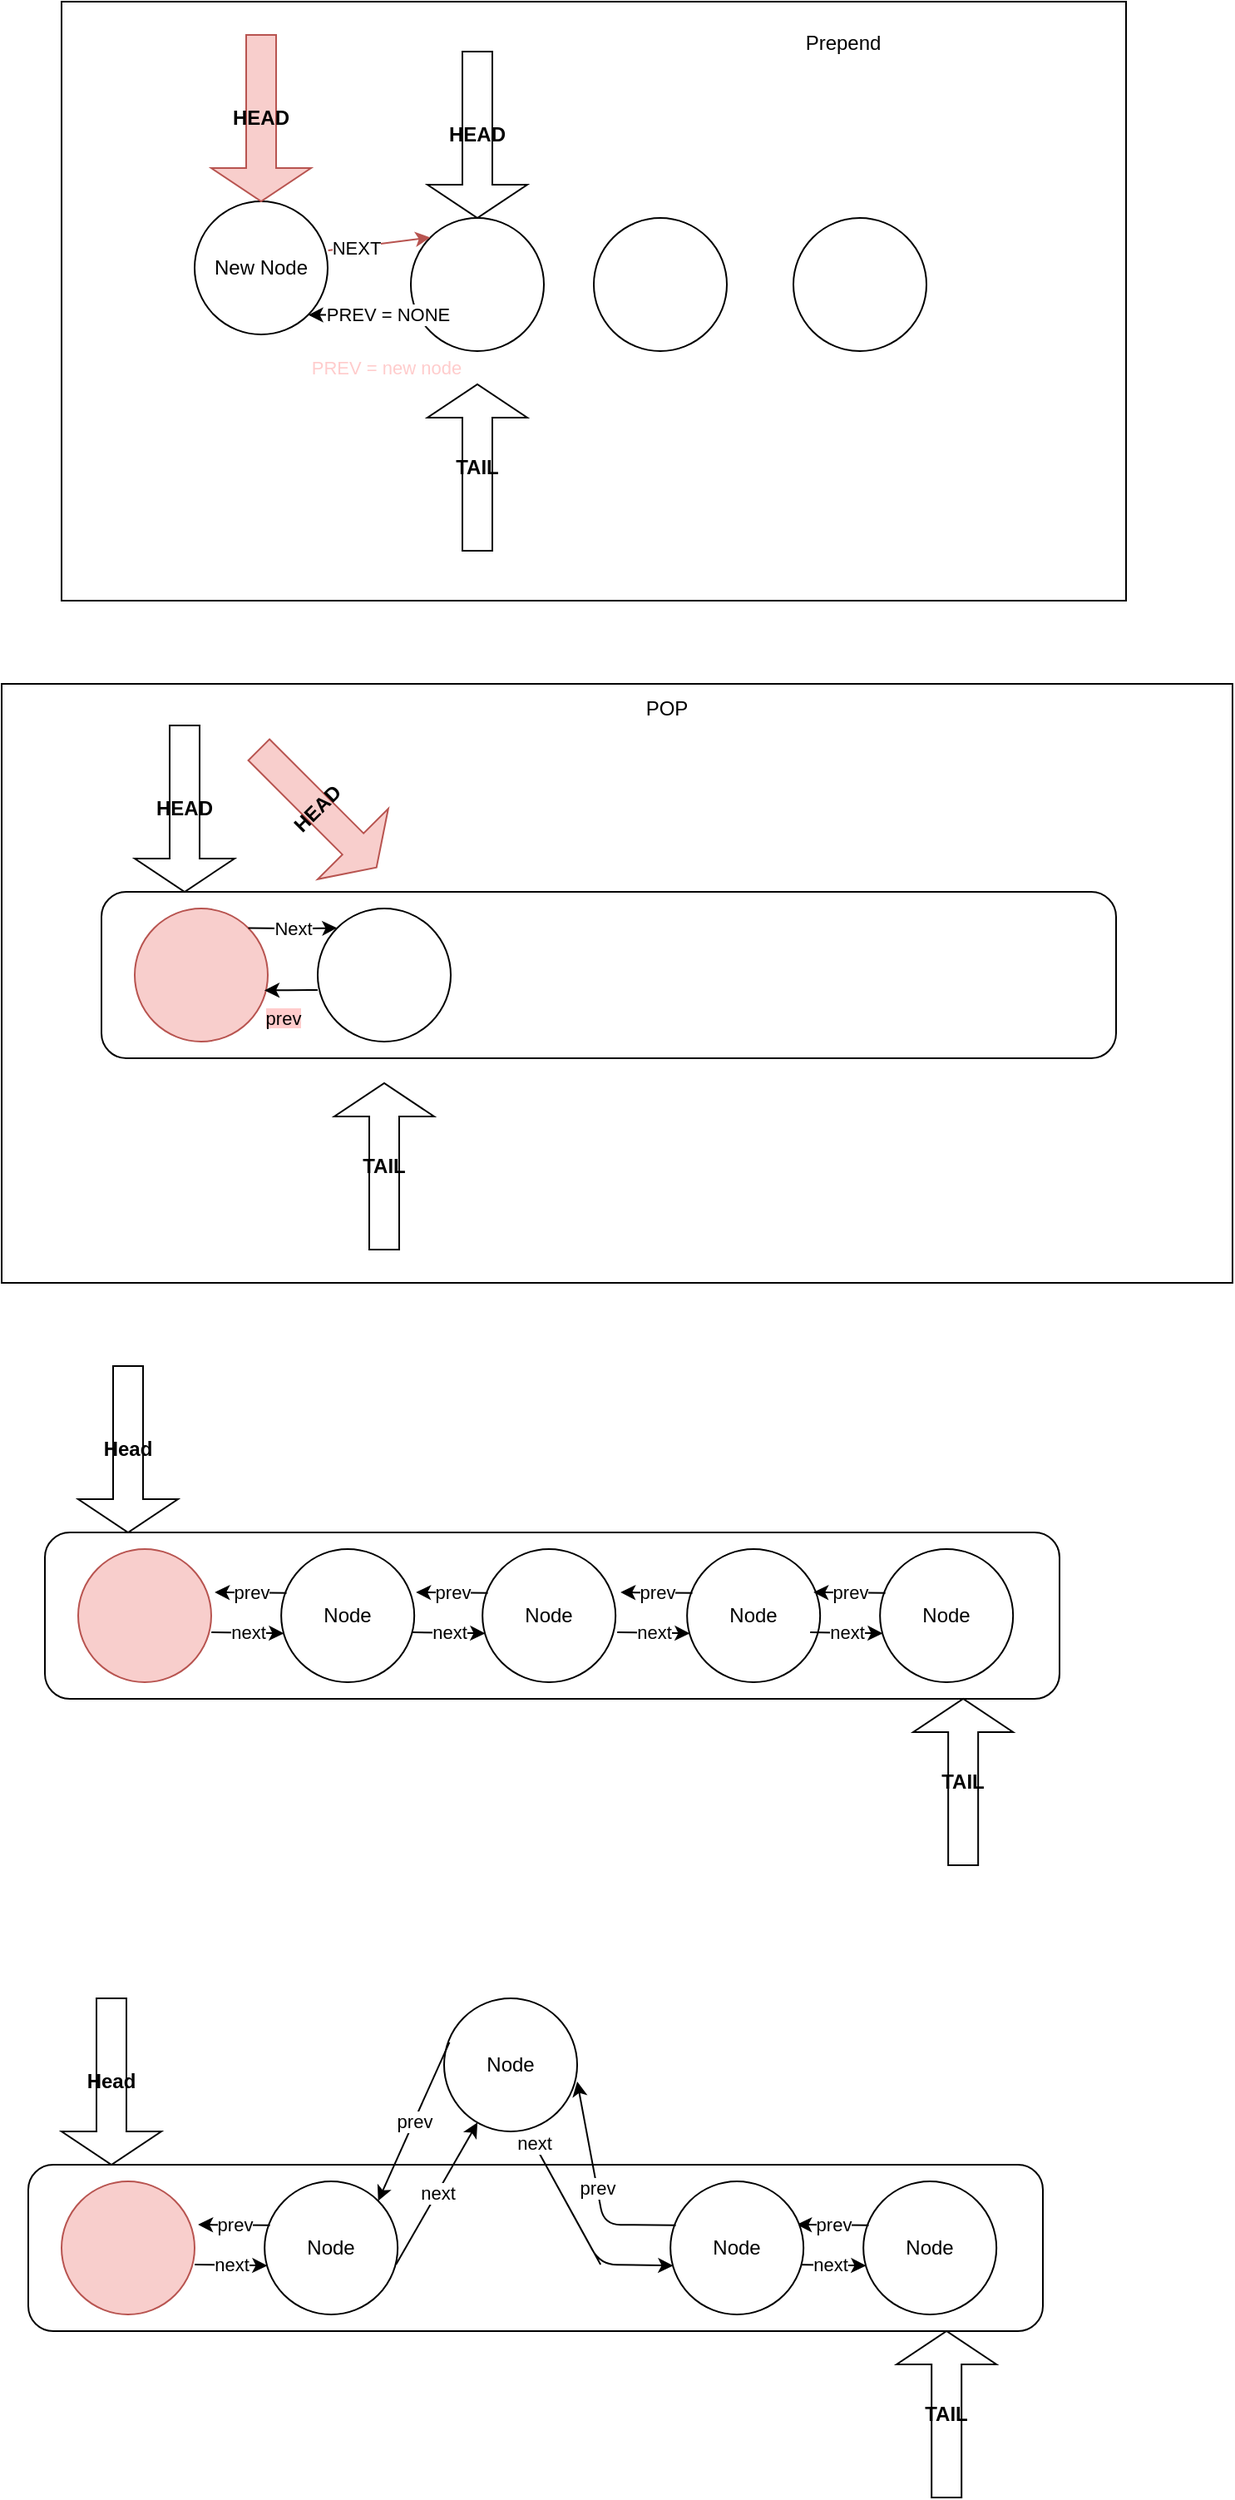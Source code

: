 <mxfile>
    <diagram id="Zkz04jz5YsL4YU95k7QZ" name="Page-1">
        <mxGraphModel dx="425" dy="361" grid="1" gridSize="10" guides="1" tooltips="1" connect="1" arrows="1" fold="1" page="1" pageScale="1" pageWidth="827" pageHeight="1169" math="0" shadow="0">
            <root>
                <mxCell id="0"/>
                <mxCell id="1" parent="0"/>
                <mxCell id="37" value="" style="group" vertex="1" connectable="0" parent="1">
                    <mxGeometry x="44" y="480" width="740" height="360" as="geometry"/>
                </mxCell>
                <mxCell id="34" value="" style="rounded=0;whiteSpace=wrap;html=1;" vertex="1" parent="37">
                    <mxGeometry width="740" height="360" as="geometry"/>
                </mxCell>
                <mxCell id="19" value="" style="rounded=1;whiteSpace=wrap;html=1;" vertex="1" parent="37">
                    <mxGeometry x="60" y="125" width="610" height="100" as="geometry"/>
                </mxCell>
                <mxCell id="17" value="" style="ellipse;whiteSpace=wrap;html=1;aspect=fixed;fillColor=#f8cecc;strokeColor=#b85450;" vertex="1" parent="37">
                    <mxGeometry x="80" y="135" width="80" height="80" as="geometry"/>
                </mxCell>
                <mxCell id="20" value="&lt;b&gt;HEAD&lt;/b&gt;" style="shape=singleArrow;direction=south;whiteSpace=wrap;html=1;" vertex="1" parent="37">
                    <mxGeometry x="80" y="25" width="60" height="100" as="geometry"/>
                </mxCell>
                <mxCell id="21" value="&lt;b style=&quot;border-color: var(--border-color);&quot;&gt;TAIL&lt;/b&gt;" style="shape=singleArrow;direction=north;whiteSpace=wrap;html=1;" vertex="1" parent="37">
                    <mxGeometry x="200" y="240" width="60" height="100" as="geometry"/>
                </mxCell>
                <mxCell id="22" value="" style="ellipse;whiteSpace=wrap;html=1;aspect=fixed;" vertex="1" parent="37">
                    <mxGeometry x="190" y="135" width="80" height="80" as="geometry"/>
                </mxCell>
                <mxCell id="23" value="&lt;b&gt;HEAD&lt;/b&gt;" style="shape=singleArrow;direction=south;whiteSpace=wrap;html=1;rotation=-45;fillColor=#f8cecc;strokeColor=#b85450;" vertex="1" parent="37">
                    <mxGeometry x="160" y="25" width="60" height="100" as="geometry"/>
                </mxCell>
                <mxCell id="24" value="next&lt;br&gt;" style="endArrow=classic;html=1;exitX=1;exitY=0;exitDx=0;exitDy=0;entryX=0;entryY=0;entryDx=0;entryDy=0;" edge="1" parent="37" source="17" target="22">
                    <mxGeometry relative="1" as="geometry">
                        <mxPoint x="460" y="220" as="sourcePoint"/>
                        <mxPoint x="560" y="220" as="targetPoint"/>
                        <Array as="points">
                            <mxPoint x="170" y="147"/>
                            <mxPoint x="190" y="147"/>
                        </Array>
                    </mxGeometry>
                </mxCell>
                <mxCell id="25" value="Next&lt;br&gt;" style="edgeLabel;resizable=0;html=1;align=center;verticalAlign=middle;" connectable="0" vertex="1" parent="24">
                    <mxGeometry relative="1" as="geometry"/>
                </mxCell>
                <mxCell id="28" value="" style="endArrow=classic;html=1;entryX=0.975;entryY=0.615;entryDx=0;entryDy=0;entryPerimeter=0;" edge="1" parent="37" target="17">
                    <mxGeometry width="50" height="50" relative="1" as="geometry">
                        <mxPoint x="190" y="184" as="sourcePoint"/>
                        <mxPoint x="390" y="120" as="targetPoint"/>
                        <Array as="points">
                            <mxPoint x="180" y="184"/>
                        </Array>
                    </mxGeometry>
                </mxCell>
                <mxCell id="32" value="&lt;span style=&quot;background-color: rgb(255, 204, 204);&quot;&gt;prev&lt;/span&gt;" style="edgeLabel;resizable=0;html=1;align=center;verticalAlign=middle;" connectable="0" vertex="1" parent="37">
                    <mxGeometry x="179.999" y="190" as="geometry">
                        <mxPoint x="-11" y="11" as="offset"/>
                    </mxGeometry>
                </mxCell>
                <mxCell id="35" value="POP" style="text;html=1;strokeColor=none;fillColor=none;align=center;verticalAlign=middle;whiteSpace=wrap;rounded=0;" vertex="1" parent="37">
                    <mxGeometry x="370" width="60" height="30" as="geometry"/>
                </mxCell>
                <mxCell id="38" value="" style="group" vertex="1" connectable="0" parent="1">
                    <mxGeometry x="80" y="70" width="640" height="360" as="geometry"/>
                </mxCell>
                <mxCell id="15" value="" style="rounded=0;whiteSpace=wrap;html=1;" vertex="1" parent="38">
                    <mxGeometry width="640" height="360" as="geometry"/>
                </mxCell>
                <mxCell id="2" value="" style="ellipse;whiteSpace=wrap;html=1;aspect=fixed;" parent="38" vertex="1">
                    <mxGeometry x="210" y="130" width="80" height="80" as="geometry"/>
                </mxCell>
                <mxCell id="3" value="" style="ellipse;whiteSpace=wrap;html=1;aspect=fixed;" parent="38" vertex="1">
                    <mxGeometry x="440" y="130" width="80" height="80" as="geometry"/>
                </mxCell>
                <mxCell id="4" value="" style="ellipse;whiteSpace=wrap;html=1;aspect=fixed;" parent="38" vertex="1">
                    <mxGeometry x="320" y="130" width="80" height="80" as="geometry"/>
                </mxCell>
                <mxCell id="5" value="&lt;b&gt;HEAD&lt;/b&gt;" style="shape=singleArrow;direction=south;whiteSpace=wrap;html=1;" parent="38" vertex="1">
                    <mxGeometry x="220" y="30" width="60" height="100" as="geometry"/>
                </mxCell>
                <mxCell id="6" value="&lt;b&gt;TAIL&lt;/b&gt;" style="shape=singleArrow;direction=north;whiteSpace=wrap;html=1;" parent="38" vertex="1">
                    <mxGeometry x="220" y="230" width="60" height="100" as="geometry"/>
                </mxCell>
                <mxCell id="7" value="New Node" style="ellipse;whiteSpace=wrap;html=1;aspect=fixed;" parent="38" vertex="1">
                    <mxGeometry x="80" y="120" width="80" height="80" as="geometry"/>
                </mxCell>
                <mxCell id="8" value="" style="endArrow=classic;html=1;exitX=1.004;exitY=0.369;exitDx=0;exitDy=0;exitPerimeter=0;entryX=0;entryY=0;entryDx=0;entryDy=0;fillColor=#f8cecc;strokeColor=#b85450;" parent="38" source="7" target="2" edge="1">
                    <mxGeometry width="50" height="50" relative="1" as="geometry">
                        <mxPoint x="350" y="300" as="sourcePoint"/>
                        <mxPoint x="400" y="250" as="targetPoint"/>
                    </mxGeometry>
                </mxCell>
                <mxCell id="9" value="NEXT" style="edgeLabel;html=1;align=center;verticalAlign=middle;resizable=0;points=[];" parent="8" vertex="1" connectable="0">
                    <mxGeometry x="-0.469" relative="1" as="geometry">
                        <mxPoint as="offset"/>
                    </mxGeometry>
                </mxCell>
                <mxCell id="10" value="&lt;span&gt;HEAD&lt;/span&gt;" style="shape=singleArrow;direction=south;whiteSpace=wrap;html=1;fontStyle=1;fillColor=#f8cecc;strokeColor=#b85450;" parent="38" vertex="1">
                    <mxGeometry x="90" y="20" width="60" height="100" as="geometry"/>
                </mxCell>
                <mxCell id="11" value="" style="endArrow=classic;html=1;exitX=0.036;exitY=0.713;exitDx=0;exitDy=0;exitPerimeter=0;entryX=1;entryY=1;entryDx=0;entryDy=0;" parent="38" source="2" target="7" edge="1">
                    <mxGeometry width="50" height="50" relative="1" as="geometry">
                        <mxPoint x="170.32" y="159.52" as="sourcePoint"/>
                        <mxPoint x="231.716" y="151.716" as="targetPoint"/>
                        <Array as="points">
                            <mxPoint x="190" y="188"/>
                        </Array>
                    </mxGeometry>
                </mxCell>
                <mxCell id="12" value="PREV = NONE" style="edgeLabel;html=1;align=center;verticalAlign=middle;resizable=0;points=[];" parent="11" vertex="1" connectable="0">
                    <mxGeometry x="-0.469" relative="1" as="geometry">
                        <mxPoint as="offset"/>
                    </mxGeometry>
                </mxCell>
                <mxCell id="13" value="&lt;font color=&quot;#ffcccc&quot;&gt;PREV = new node&lt;/font&gt;" style="edgeLabel;html=1;align=center;verticalAlign=middle;resizable=0;points=[];" parent="38" vertex="1" connectable="0">
                    <mxGeometry x="205.895" y="197.753" as="geometry">
                        <mxPoint x="-11" y="22" as="offset"/>
                    </mxGeometry>
                </mxCell>
                <mxCell id="16" value="Prepend" style="text;html=1;strokeColor=none;fillColor=none;align=center;verticalAlign=middle;whiteSpace=wrap;rounded=0;" vertex="1" parent="38">
                    <mxGeometry x="440" y="10" width="60" height="30" as="geometry"/>
                </mxCell>
                <mxCell id="39" value="" style="rounded=1;whiteSpace=wrap;html=1;" vertex="1" parent="1">
                    <mxGeometry x="70" y="990" width="610" height="100" as="geometry"/>
                </mxCell>
                <mxCell id="53" value="" style="ellipse;whiteSpace=wrap;html=1;aspect=fixed;fillColor=#f8cecc;strokeColor=#b85450;" vertex="1" parent="1">
                    <mxGeometry x="90" y="1000" width="80" height="80" as="geometry"/>
                </mxCell>
                <mxCell id="61" value="" style="group" vertex="1" connectable="0" parent="1">
                    <mxGeometry x="170" y="1000" width="122.08" height="80" as="geometry"/>
                </mxCell>
                <mxCell id="54" value="Node" style="ellipse;whiteSpace=wrap;html=1;aspect=fixed;" vertex="1" parent="61">
                    <mxGeometry x="42.08" width="80" height="80" as="geometry"/>
                </mxCell>
                <mxCell id="57" value="pr" style="endArrow=classic;html=1;exitX=0.04;exitY=0.33;exitDx=0;exitDy=0;exitPerimeter=0;" edge="1" parent="61" source="54">
                    <mxGeometry relative="1" as="geometry">
                        <mxPoint x="42.08" y="26" as="sourcePoint"/>
                        <mxPoint x="2.08" y="26" as="targetPoint"/>
                        <Array as="points">
                            <mxPoint x="2.08" y="26"/>
                        </Array>
                    </mxGeometry>
                </mxCell>
                <mxCell id="58" value="prev" style="edgeLabel;resizable=0;html=1;align=center;verticalAlign=middle;labelBackgroundColor=#FFFFFF;" connectable="0" vertex="1" parent="57">
                    <mxGeometry relative="1" as="geometry"/>
                </mxCell>
                <mxCell id="59" value="next" style="endArrow=classic;html=1;entryX=0.02;entryY=0.633;entryDx=0;entryDy=0;entryPerimeter=0;" edge="1" parent="61" target="54">
                    <mxGeometry relative="1" as="geometry">
                        <mxPoint x="0.08" y="50" as="sourcePoint"/>
                        <mxPoint x="42.08" y="50.24" as="targetPoint"/>
                        <Array as="points">
                            <mxPoint y="50"/>
                        </Array>
                    </mxGeometry>
                </mxCell>
                <mxCell id="70" value="" style="group" vertex="1" connectable="0" parent="1">
                    <mxGeometry x="291" y="1000" width="122.08" height="80" as="geometry"/>
                </mxCell>
                <mxCell id="71" value="Node" style="ellipse;whiteSpace=wrap;html=1;aspect=fixed;" vertex="1" parent="70">
                    <mxGeometry x="42.08" width="80" height="80" as="geometry"/>
                </mxCell>
                <mxCell id="72" value="pr" style="endArrow=classic;html=1;exitX=0.04;exitY=0.33;exitDx=0;exitDy=0;exitPerimeter=0;" edge="1" parent="70" source="71">
                    <mxGeometry relative="1" as="geometry">
                        <mxPoint x="42.08" y="26" as="sourcePoint"/>
                        <mxPoint x="2.08" y="26" as="targetPoint"/>
                        <Array as="points">
                            <mxPoint x="2.08" y="26"/>
                        </Array>
                    </mxGeometry>
                </mxCell>
                <mxCell id="73" value="prev" style="edgeLabel;resizable=0;html=1;align=center;verticalAlign=middle;labelBackgroundColor=#FFFFFF;" connectable="0" vertex="1" parent="72">
                    <mxGeometry relative="1" as="geometry"/>
                </mxCell>
                <mxCell id="74" value="next" style="endArrow=classic;html=1;entryX=0.02;entryY=0.633;entryDx=0;entryDy=0;entryPerimeter=0;" edge="1" parent="70" target="71">
                    <mxGeometry relative="1" as="geometry">
                        <mxPoint x="0.08" y="50" as="sourcePoint"/>
                        <mxPoint x="42.08" y="50.24" as="targetPoint"/>
                        <Array as="points">
                            <mxPoint y="50"/>
                        </Array>
                    </mxGeometry>
                </mxCell>
                <mxCell id="75" value="" style="group" vertex="1" connectable="0" parent="1">
                    <mxGeometry x="414" y="1000" width="122.08" height="80" as="geometry"/>
                </mxCell>
                <mxCell id="76" value="Node" style="ellipse;whiteSpace=wrap;html=1;aspect=fixed;" vertex="1" parent="75">
                    <mxGeometry x="42.08" width="80" height="80" as="geometry"/>
                </mxCell>
                <mxCell id="77" value="pr" style="endArrow=classic;html=1;exitX=0.04;exitY=0.33;exitDx=0;exitDy=0;exitPerimeter=0;" edge="1" parent="75" source="76">
                    <mxGeometry relative="1" as="geometry">
                        <mxPoint x="42.08" y="26" as="sourcePoint"/>
                        <mxPoint x="2.08" y="26" as="targetPoint"/>
                        <Array as="points">
                            <mxPoint x="2.08" y="26"/>
                        </Array>
                    </mxGeometry>
                </mxCell>
                <mxCell id="78" value="prev" style="edgeLabel;resizable=0;html=1;align=center;verticalAlign=middle;labelBackgroundColor=#FFFFFF;" connectable="0" vertex="1" parent="77">
                    <mxGeometry relative="1" as="geometry"/>
                </mxCell>
                <mxCell id="79" value="next" style="endArrow=classic;html=1;entryX=0.02;entryY=0.633;entryDx=0;entryDy=0;entryPerimeter=0;" edge="1" parent="75" target="76">
                    <mxGeometry relative="1" as="geometry">
                        <mxPoint x="0.08" y="50" as="sourcePoint"/>
                        <mxPoint x="42.08" y="50.24" as="targetPoint"/>
                        <Array as="points">
                            <mxPoint y="50"/>
                        </Array>
                    </mxGeometry>
                </mxCell>
                <mxCell id="80" value="" style="group" vertex="1" connectable="0" parent="1">
                    <mxGeometry x="530" y="1000" width="122.08" height="80" as="geometry"/>
                </mxCell>
                <mxCell id="81" value="Node" style="ellipse;whiteSpace=wrap;html=1;aspect=fixed;" vertex="1" parent="80">
                    <mxGeometry x="42.08" width="80" height="80" as="geometry"/>
                </mxCell>
                <mxCell id="82" value="pr" style="endArrow=classic;html=1;exitX=0.04;exitY=0.33;exitDx=0;exitDy=0;exitPerimeter=0;" edge="1" parent="80" source="81">
                    <mxGeometry relative="1" as="geometry">
                        <mxPoint x="42.08" y="26" as="sourcePoint"/>
                        <mxPoint x="2.08" y="26" as="targetPoint"/>
                        <Array as="points">
                            <mxPoint x="2.08" y="26"/>
                        </Array>
                    </mxGeometry>
                </mxCell>
                <mxCell id="83" value="prev" style="edgeLabel;resizable=0;html=1;align=center;verticalAlign=middle;labelBackgroundColor=#FFFFFF;" connectable="0" vertex="1" parent="82">
                    <mxGeometry relative="1" as="geometry"/>
                </mxCell>
                <mxCell id="84" value="next" style="endArrow=classic;html=1;entryX=0.02;entryY=0.633;entryDx=0;entryDy=0;entryPerimeter=0;" edge="1" parent="80" target="81">
                    <mxGeometry relative="1" as="geometry">
                        <mxPoint x="0.08" y="50" as="sourcePoint"/>
                        <mxPoint x="42.08" y="50.24" as="targetPoint"/>
                        <Array as="points">
                            <mxPoint y="50"/>
                        </Array>
                    </mxGeometry>
                </mxCell>
                <mxCell id="98" value="&lt;b style=&quot;border-color: var(--border-color);&quot;&gt;TAIL&lt;/b&gt;" style="shape=singleArrow;direction=north;whiteSpace=wrap;html=1;" vertex="1" parent="1">
                    <mxGeometry x="592.08" y="1090" width="60" height="100" as="geometry"/>
                </mxCell>
                <mxCell id="99" value="&lt;b style=&quot;border-color: var(--border-color);&quot;&gt;Head&lt;/b&gt;" style="shape=singleArrow;direction=south;whiteSpace=wrap;html=1;" vertex="1" parent="1">
                    <mxGeometry x="90.0" y="890" width="60" height="100" as="geometry"/>
                </mxCell>
                <mxCell id="100" value="" style="rounded=1;whiteSpace=wrap;html=1;" vertex="1" parent="1">
                    <mxGeometry x="60" y="1370" width="610" height="100" as="geometry"/>
                </mxCell>
                <mxCell id="101" value="" style="ellipse;whiteSpace=wrap;html=1;aspect=fixed;fillColor=#f8cecc;strokeColor=#b85450;" vertex="1" parent="1">
                    <mxGeometry x="80" y="1380" width="80" height="80" as="geometry"/>
                </mxCell>
                <mxCell id="102" value="" style="group" vertex="1" connectable="0" parent="1">
                    <mxGeometry x="160" y="1380" width="122.08" height="80" as="geometry"/>
                </mxCell>
                <mxCell id="103" value="Node" style="ellipse;whiteSpace=wrap;html=1;aspect=fixed;" vertex="1" parent="102">
                    <mxGeometry x="42.08" width="80" height="80" as="geometry"/>
                </mxCell>
                <mxCell id="104" value="pr" style="endArrow=classic;html=1;exitX=0.04;exitY=0.33;exitDx=0;exitDy=0;exitPerimeter=0;" edge="1" parent="102" source="103">
                    <mxGeometry relative="1" as="geometry">
                        <mxPoint x="42.08" y="26" as="sourcePoint"/>
                        <mxPoint x="2.08" y="26" as="targetPoint"/>
                        <Array as="points">
                            <mxPoint x="2.08" y="26"/>
                        </Array>
                    </mxGeometry>
                </mxCell>
                <mxCell id="105" value="prev" style="edgeLabel;resizable=0;html=1;align=center;verticalAlign=middle;labelBackgroundColor=#FFFFFF;" connectable="0" vertex="1" parent="104">
                    <mxGeometry relative="1" as="geometry"/>
                </mxCell>
                <mxCell id="106" value="next" style="endArrow=classic;html=1;entryX=0.02;entryY=0.633;entryDx=0;entryDy=0;entryPerimeter=0;" edge="1" parent="102" target="103">
                    <mxGeometry relative="1" as="geometry">
                        <mxPoint x="0.08" y="50" as="sourcePoint"/>
                        <mxPoint x="42.08" y="50.24" as="targetPoint"/>
                        <Array as="points">
                            <mxPoint y="50"/>
                        </Array>
                    </mxGeometry>
                </mxCell>
                <mxCell id="117" value="" style="group" vertex="1" connectable="0" parent="1">
                    <mxGeometry x="520" y="1380" width="122.08" height="80" as="geometry"/>
                </mxCell>
                <mxCell id="118" value="Node" style="ellipse;whiteSpace=wrap;html=1;aspect=fixed;" vertex="1" parent="117">
                    <mxGeometry x="42.08" width="80" height="80" as="geometry"/>
                </mxCell>
                <mxCell id="119" value="pr" style="endArrow=classic;html=1;exitX=0.04;exitY=0.33;exitDx=0;exitDy=0;exitPerimeter=0;" edge="1" parent="117" source="118">
                    <mxGeometry relative="1" as="geometry">
                        <mxPoint x="42.08" y="26" as="sourcePoint"/>
                        <mxPoint x="2.08" y="26" as="targetPoint"/>
                        <Array as="points">
                            <mxPoint x="2.08" y="26"/>
                        </Array>
                    </mxGeometry>
                </mxCell>
                <mxCell id="120" value="prev" style="edgeLabel;resizable=0;html=1;align=center;verticalAlign=middle;labelBackgroundColor=#FFFFFF;" connectable="0" vertex="1" parent="119">
                    <mxGeometry relative="1" as="geometry"/>
                </mxCell>
                <mxCell id="121" value="next" style="endArrow=classic;html=1;entryX=0.02;entryY=0.633;entryDx=0;entryDy=0;entryPerimeter=0;" edge="1" parent="117" target="118">
                    <mxGeometry relative="1" as="geometry">
                        <mxPoint x="0.08" y="50" as="sourcePoint"/>
                        <mxPoint x="42.08" y="50.24" as="targetPoint"/>
                        <Array as="points">
                            <mxPoint y="50"/>
                        </Array>
                    </mxGeometry>
                </mxCell>
                <mxCell id="122" value="&lt;b style=&quot;border-color: var(--border-color);&quot;&gt;TAIL&lt;/b&gt;" style="shape=singleArrow;direction=north;whiteSpace=wrap;html=1;" vertex="1" parent="1">
                    <mxGeometry x="582.08" y="1470" width="60" height="100" as="geometry"/>
                </mxCell>
                <mxCell id="123" value="&lt;b style=&quot;border-color: var(--border-color);&quot;&gt;Head&lt;/b&gt;" style="shape=singleArrow;direction=south;whiteSpace=wrap;html=1;" vertex="1" parent="1">
                    <mxGeometry x="80.0" y="1270" width="60" height="100" as="geometry"/>
                </mxCell>
                <mxCell id="108" value="Node" style="ellipse;whiteSpace=wrap;html=1;aspect=fixed;" vertex="1" parent="1">
                    <mxGeometry x="310" y="1270" width="80" height="80" as="geometry"/>
                </mxCell>
                <mxCell id="109" value="pr" style="endArrow=classic;html=1;exitX=0.04;exitY=0.33;exitDx=0;exitDy=0;exitPerimeter=0;entryX=1;entryY=0;entryDx=0;entryDy=0;" edge="1" parent="1" source="108" target="103">
                    <mxGeometry relative="1" as="geometry">
                        <mxPoint x="323.08" y="1406" as="sourcePoint"/>
                        <mxPoint x="283.08" y="1406" as="targetPoint"/>
                        <Array as="points"/>
                    </mxGeometry>
                </mxCell>
                <mxCell id="110" value="prev" style="edgeLabel;resizable=0;html=1;align=center;verticalAlign=middle;labelBackgroundColor=#FFFFFF;" connectable="0" vertex="1" parent="109">
                    <mxGeometry relative="1" as="geometry"/>
                </mxCell>
                <mxCell id="111" value="next" style="endArrow=classic;html=1;" edge="1" parent="1" target="108">
                    <mxGeometry relative="1" as="geometry">
                        <mxPoint x="281.08" y="1430" as="sourcePoint"/>
                        <mxPoint x="314" y="1332" as="targetPoint"/>
                        <Array as="points">
                            <mxPoint x="281" y="1430"/>
                        </Array>
                    </mxGeometry>
                </mxCell>
                <mxCell id="113" value="Node" style="ellipse;whiteSpace=wrap;html=1;aspect=fixed;" vertex="1" parent="1">
                    <mxGeometry x="446.08" y="1380" width="80" height="80" as="geometry"/>
                </mxCell>
                <mxCell id="114" value="pr" style="endArrow=classic;html=1;exitX=0.04;exitY=0.33;exitDx=0;exitDy=0;exitPerimeter=0;" edge="1" parent="1" source="113">
                    <mxGeometry relative="1" as="geometry">
                        <mxPoint x="446.08" y="1406" as="sourcePoint"/>
                        <mxPoint x="390" y="1320" as="targetPoint"/>
                        <Array as="points">
                            <mxPoint x="406.08" y="1406"/>
                            <mxPoint x="390" y="1320"/>
                        </Array>
                    </mxGeometry>
                </mxCell>
                <mxCell id="115" value="prev" style="edgeLabel;resizable=0;html=1;align=center;verticalAlign=middle;labelBackgroundColor=#FFFFFF;" connectable="0" vertex="1" parent="114">
                    <mxGeometry relative="1" as="geometry"/>
                </mxCell>
                <mxCell id="116" value="next" style="endArrow=classic;html=1;entryX=0.02;entryY=0.633;entryDx=0;entryDy=0;entryPerimeter=0;" edge="1" parent="1" target="113">
                    <mxGeometry x="-0.265" relative="1" as="geometry">
                        <mxPoint x="404.08" y="1430" as="sourcePoint"/>
                        <mxPoint x="446.08" y="1430.24" as="targetPoint"/>
                        <Array as="points">
                            <mxPoint x="360" y="1350"/>
                            <mxPoint x="404" y="1430"/>
                        </Array>
                        <mxPoint as="offset"/>
                    </mxGeometry>
                </mxCell>
            </root>
        </mxGraphModel>
    </diagram>
</mxfile>